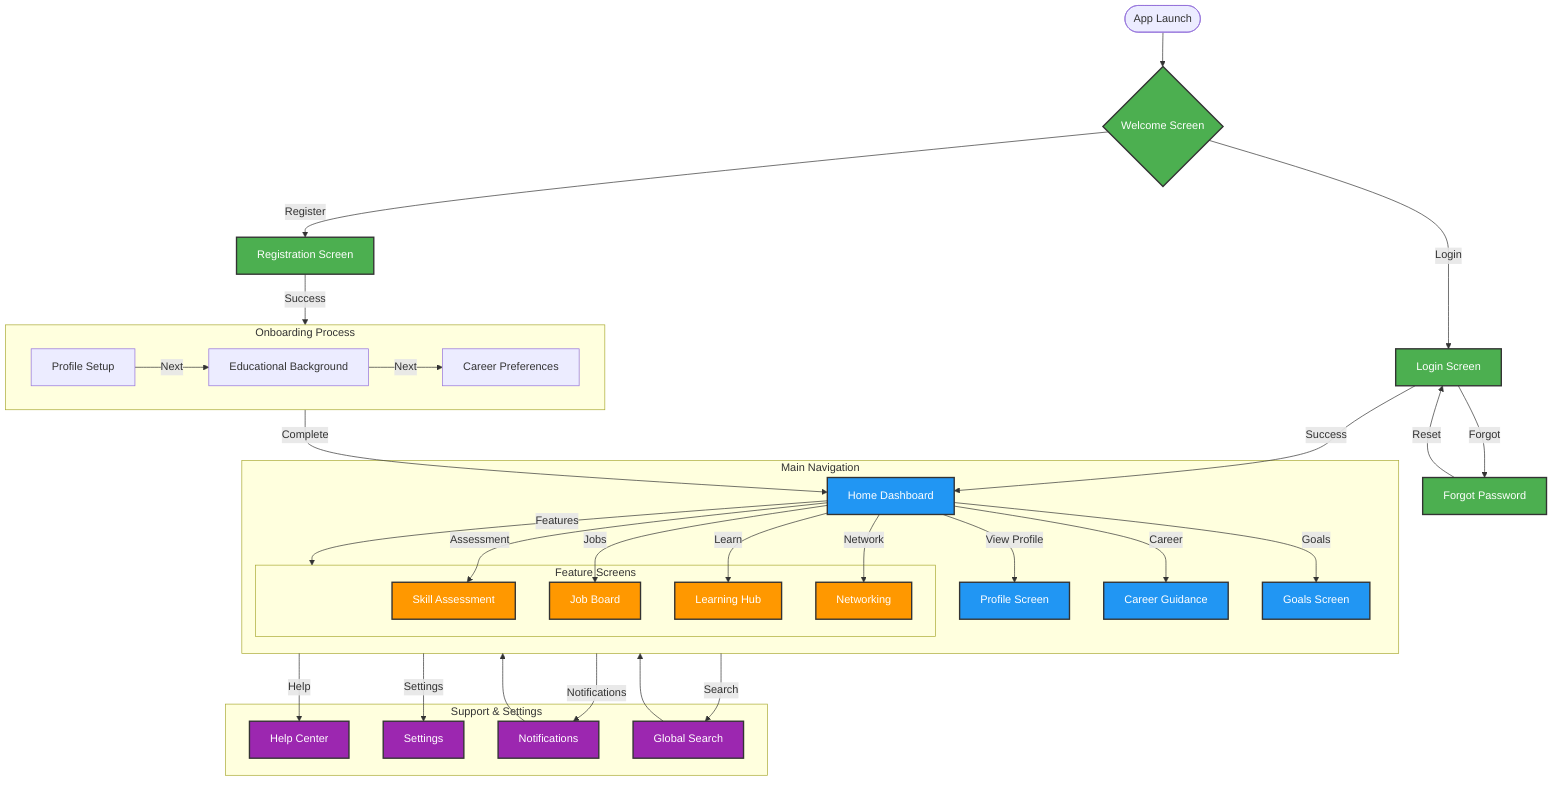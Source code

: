 flowchart TD
    Start([App Launch]) --> Welcome{Welcome Screen}
    
    %% Authentication Flow
    Welcome -->|Login| Login[Login Screen]
    Welcome -->|Register| Register[Registration Screen]
    Login -->|Forgot| ForgotPw[Forgot Password]
    ForgotPw -->|Reset| Login
    
    %% Registration Flow
    Register -->|Success| Onboarding
    
    %% Onboarding Flow
    subgraph Onboarding[Onboarding Process]
        ProfileSetup[Profile Setup] -->|Next| EduBackground[Educational Background]
        EduBackground -->|Next| CareerPref[Career Preferences]
    end
    
    %% Main Navigation
    Onboarding -->|Complete| Dashboard[Home Dashboard]
    Login -->|Success| Dashboard
    
    %% Dashboard Hub
    subgraph MainNav[Main Navigation]
        Dashboard -->|View Profile| Profile[Profile Screen]
        Dashboard -->|Career| Career[Career Guidance]
        Dashboard -->|Goals| Goals[Goals Screen]
        Dashboard -->|Features| Features[Feature Hub]
    end
    
    %% Feature Sections
    subgraph Features[Feature Screens]
        SkillAssess[Skill Assessment]
        JobBoard[Job Board]
        Learning[Learning Hub]
        Network[Networking]
    end
    
    %% Support Sections
    subgraph Support[Support & Settings]
        Help[Help Center]
        Settings[Settings]
        Notifications[Notifications]
        Search[Global Search]
    end
    
    %% Feature Connections
    Dashboard -->|Assessment| SkillAssess
    Dashboard -->|Jobs| JobBoard
    Dashboard -->|Learn| Learning
    Dashboard -->|Network| Network
    
    %% Support Connections
    MainNav -->|Help| Help
    MainNav -->|Settings| Settings
    MainNav -->|Notifications| Notifications
    MainNav -->|Search| Search
    
    %% Global Access
    Search --> MainNav
    Notifications --> MainNav
    
    %% Styling
    classDef primary fill:#4CAF50,stroke:#333,stroke-width:2px,color:white
    classDef secondary fill:#2196F3,stroke:#333,stroke-width:2px,color:white
    classDef feature fill:#FF9800,stroke:#333,stroke-width:2px,color:white
    classDef support fill:#9C27B0,stroke:#333,stroke-width:2px,color:white
    
    class Welcome,Login,Register,ForgotPw primary
    class Dashboard,Profile,Career,Goals secondary
    class SkillAssess,JobBoard,Learning,Network feature
    class Help,Settings,Notifications,Search support